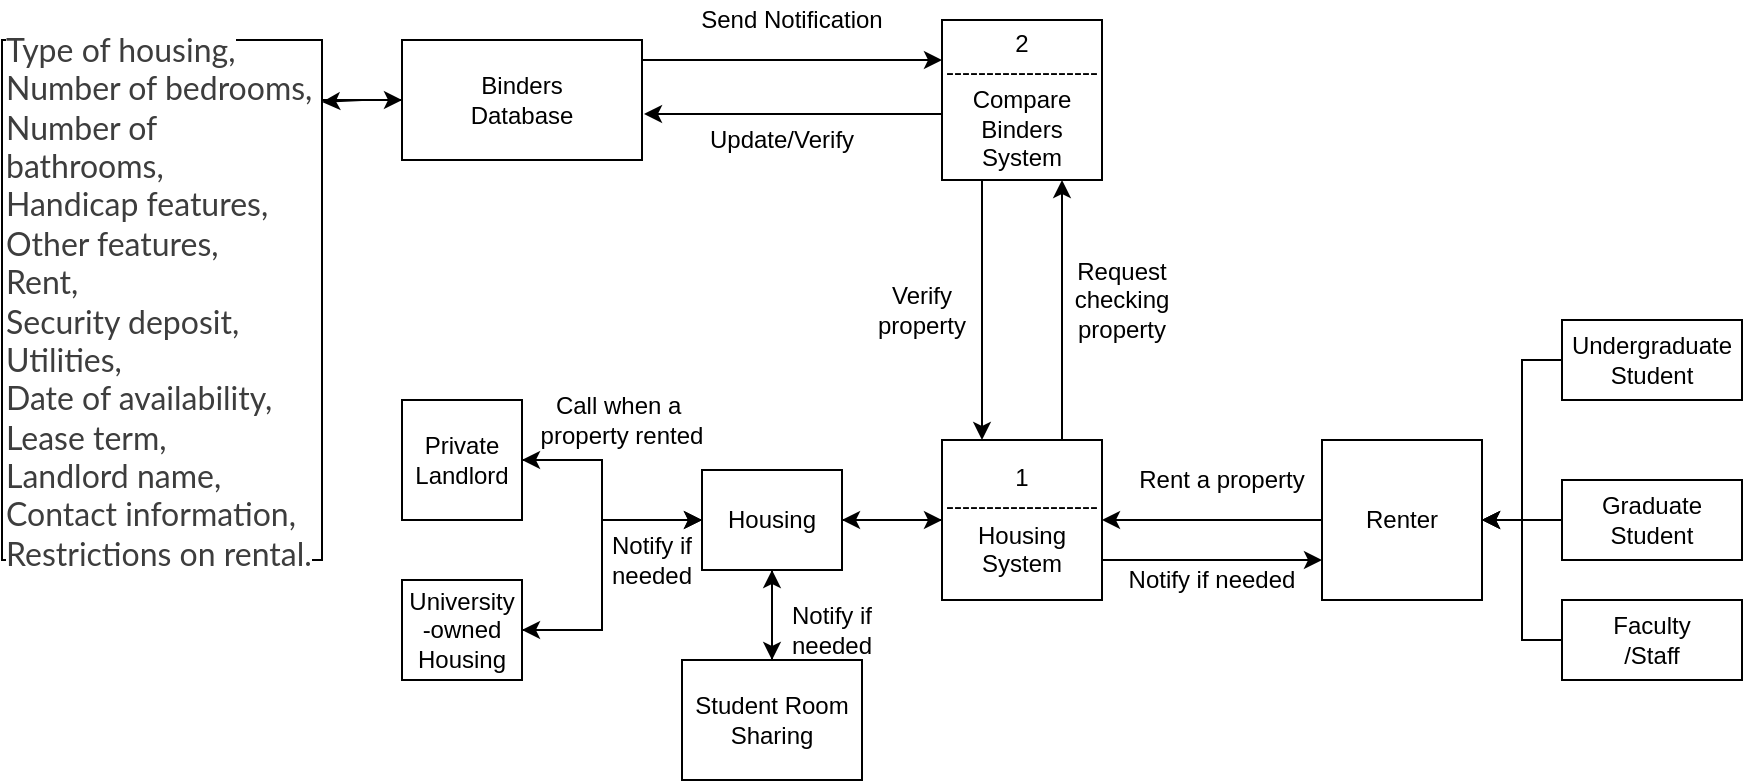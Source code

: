 <mxfile version="12.6.7" type="github" pages="3">
  <diagram id="C5RBs43oDa-KdzZeNtuy" name="Page-1">
    <mxGraphModel dx="1863" dy="423" grid="1" gridSize="10" guides="1" tooltips="1" connect="1" arrows="1" fold="1" page="1" pageScale="1" pageWidth="827" pageHeight="1169" math="0" shadow="0">
      <root>
        <mxCell id="WIyWlLk6GJQsqaUBKTNV-0"/>
        <mxCell id="WIyWlLk6GJQsqaUBKTNV-1" parent="WIyWlLk6GJQsqaUBKTNV-0"/>
        <mxCell id="mTkHNauvu4iv66YVwc-4-9" style="edgeStyle=orthogonalEdgeStyle;rounded=0;orthogonalLoop=1;jettySize=auto;html=1;entryX=0.75;entryY=1;entryDx=0;entryDy=0;exitX=0.75;exitY=0;exitDx=0;exitDy=0;" edge="1" parent="WIyWlLk6GJQsqaUBKTNV-1" source="mTkHNauvu4iv66YVwc-4-0" target="mTkHNauvu4iv66YVwc-4-6">
          <mxGeometry relative="1" as="geometry"/>
        </mxCell>
        <mxCell id="mTkHNauvu4iv66YVwc-4-36" style="edgeStyle=orthogonalEdgeStyle;rounded=0;orthogonalLoop=1;jettySize=auto;html=1;entryX=0;entryY=0.75;entryDx=0;entryDy=0;exitX=1;exitY=0.75;exitDx=0;exitDy=0;" edge="1" parent="WIyWlLk6GJQsqaUBKTNV-1" source="mTkHNauvu4iv66YVwc-4-0" target="mTkHNauvu4iv66YVwc-4-4">
          <mxGeometry relative="1" as="geometry"/>
        </mxCell>
        <mxCell id="GrdIAhHnGyFCKv5zgfp--24" style="edgeStyle=orthogonalEdgeStyle;rounded=0;orthogonalLoop=1;jettySize=auto;html=1;entryX=1;entryY=0.5;entryDx=0;entryDy=0;" edge="1" parent="WIyWlLk6GJQsqaUBKTNV-1" source="mTkHNauvu4iv66YVwc-4-0" target="GrdIAhHnGyFCKv5zgfp--2">
          <mxGeometry relative="1" as="geometry"/>
        </mxCell>
        <mxCell id="mTkHNauvu4iv66YVwc-4-0" value="1&lt;br&gt;-------------------&lt;br&gt;Housing&lt;br&gt;System" style="whiteSpace=wrap;html=1;aspect=fixed;" vertex="1" parent="WIyWlLk6GJQsqaUBKTNV-1">
          <mxGeometry x="380" y="230" width="80" height="80" as="geometry"/>
        </mxCell>
        <mxCell id="GrdIAhHnGyFCKv5zgfp--7" style="edgeStyle=orthogonalEdgeStyle;rounded=0;orthogonalLoop=1;jettySize=auto;html=1;entryX=0;entryY=0.5;entryDx=0;entryDy=0;" edge="1" parent="WIyWlLk6GJQsqaUBKTNV-1" source="mTkHNauvu4iv66YVwc-4-2" target="GrdIAhHnGyFCKv5zgfp--2">
          <mxGeometry relative="1" as="geometry">
            <mxPoint x="230" y="260" as="targetPoint"/>
            <Array as="points">
              <mxPoint x="210" y="240"/>
              <mxPoint x="210" y="270"/>
            </Array>
          </mxGeometry>
        </mxCell>
        <mxCell id="mTkHNauvu4iv66YVwc-4-2" value="Private&lt;br&gt;Landlord" style="whiteSpace=wrap;html=1;aspect=fixed;" vertex="1" parent="WIyWlLk6GJQsqaUBKTNV-1">
          <mxGeometry x="110" y="210" width="60" height="60" as="geometry"/>
        </mxCell>
        <mxCell id="mTkHNauvu4iv66YVwc-4-5" style="edgeStyle=orthogonalEdgeStyle;rounded=0;orthogonalLoop=1;jettySize=auto;html=1;entryX=1;entryY=0.5;entryDx=0;entryDy=0;" edge="1" parent="WIyWlLk6GJQsqaUBKTNV-1" source="mTkHNauvu4iv66YVwc-4-4" target="mTkHNauvu4iv66YVwc-4-0">
          <mxGeometry relative="1" as="geometry"/>
        </mxCell>
        <mxCell id="mTkHNauvu4iv66YVwc-4-4" value="Renter" style="whiteSpace=wrap;html=1;aspect=fixed;" vertex="1" parent="WIyWlLk6GJQsqaUBKTNV-1">
          <mxGeometry x="570" y="230" width="80" height="80" as="geometry"/>
        </mxCell>
        <mxCell id="mTkHNauvu4iv66YVwc-4-7" style="edgeStyle=orthogonalEdgeStyle;rounded=0;orthogonalLoop=1;jettySize=auto;html=1;" edge="1" parent="WIyWlLk6GJQsqaUBKTNV-1" source="mTkHNauvu4iv66YVwc-4-6">
          <mxGeometry relative="1" as="geometry">
            <mxPoint x="400" y="230" as="targetPoint"/>
            <Array as="points">
              <mxPoint x="400" y="230"/>
            </Array>
          </mxGeometry>
        </mxCell>
        <mxCell id="mTkHNauvu4iv66YVwc-4-22" style="edgeStyle=orthogonalEdgeStyle;rounded=0;orthogonalLoop=1;jettySize=auto;html=1;entryX=1.008;entryY=0.617;entryDx=0;entryDy=0;entryPerimeter=0;" edge="1" parent="WIyWlLk6GJQsqaUBKTNV-1" source="mTkHNauvu4iv66YVwc-4-6" target="mTkHNauvu4iv66YVwc-4-19">
          <mxGeometry relative="1" as="geometry">
            <Array as="points">
              <mxPoint x="231" y="67"/>
              <mxPoint x="231" y="67"/>
            </Array>
          </mxGeometry>
        </mxCell>
        <mxCell id="mTkHNauvu4iv66YVwc-4-6" value="2&lt;br&gt;-------------------&lt;br&gt;Compare&lt;br&gt;Binders&lt;br&gt;System" style="whiteSpace=wrap;html=1;aspect=fixed;" vertex="1" parent="WIyWlLk6GJQsqaUBKTNV-1">
          <mxGeometry x="380" y="20" width="80" height="80" as="geometry"/>
        </mxCell>
        <mxCell id="mTkHNauvu4iv66YVwc-4-15" value="Call when a&amp;nbsp; property rented" style="text;html=1;strokeColor=none;fillColor=none;align=center;verticalAlign=middle;whiteSpace=wrap;rounded=0;" vertex="1" parent="WIyWlLk6GJQsqaUBKTNV-1">
          <mxGeometry x="170" y="210" width="100" height="20" as="geometry"/>
        </mxCell>
        <mxCell id="mTkHNauvu4iv66YVwc-4-16" value="Rent a property" style="text;html=1;strokeColor=none;fillColor=none;align=center;verticalAlign=middle;whiteSpace=wrap;rounded=0;" vertex="1" parent="WIyWlLk6GJQsqaUBKTNV-1">
          <mxGeometry x="470" y="240" width="100" height="20" as="geometry"/>
        </mxCell>
        <mxCell id="mTkHNauvu4iv66YVwc-4-17" value="Request&lt;br&gt;checking&lt;br&gt;property" style="text;html=1;strokeColor=none;fillColor=none;align=center;verticalAlign=middle;whiteSpace=wrap;rounded=0;" vertex="1" parent="WIyWlLk6GJQsqaUBKTNV-1">
          <mxGeometry x="450" y="110" width="40" height="100" as="geometry"/>
        </mxCell>
        <mxCell id="mTkHNauvu4iv66YVwc-4-18" value="Verify&lt;br&gt;property" style="text;html=1;strokeColor=none;fillColor=none;align=center;verticalAlign=middle;whiteSpace=wrap;rounded=0;" vertex="1" parent="WIyWlLk6GJQsqaUBKTNV-1">
          <mxGeometry x="350" y="110" width="40" height="110" as="geometry"/>
        </mxCell>
        <mxCell id="mTkHNauvu4iv66YVwc-4-21" style="edgeStyle=orthogonalEdgeStyle;rounded=0;orthogonalLoop=1;jettySize=auto;html=1;" edge="1" parent="WIyWlLk6GJQsqaUBKTNV-1" source="mTkHNauvu4iv66YVwc-4-19">
          <mxGeometry relative="1" as="geometry">
            <mxPoint x="380" y="40" as="targetPoint"/>
            <Array as="points">
              <mxPoint x="380" y="40"/>
            </Array>
          </mxGeometry>
        </mxCell>
        <mxCell id="GrdIAhHnGyFCKv5zgfp--23" style="edgeStyle=orthogonalEdgeStyle;rounded=0;orthogonalLoop=1;jettySize=auto;html=1;entryX=1;entryY=0.119;entryDx=0;entryDy=0;entryPerimeter=0;" edge="1" parent="WIyWlLk6GJQsqaUBKTNV-1" source="mTkHNauvu4iv66YVwc-4-19" target="GrdIAhHnGyFCKv5zgfp--21">
          <mxGeometry relative="1" as="geometry">
            <Array as="points"/>
          </mxGeometry>
        </mxCell>
        <mxCell id="mTkHNauvu4iv66YVwc-4-19" value="Binders&lt;br&gt;Database" style="rounded=0;whiteSpace=wrap;html=1;" vertex="1" parent="WIyWlLk6GJQsqaUBKTNV-1">
          <mxGeometry x="110" y="30" width="120" height="60" as="geometry"/>
        </mxCell>
        <mxCell id="mTkHNauvu4iv66YVwc-4-23" value="Update/Verify" style="text;html=1;strokeColor=none;fillColor=none;align=center;verticalAlign=middle;whiteSpace=wrap;rounded=0;" vertex="1" parent="WIyWlLk6GJQsqaUBKTNV-1">
          <mxGeometry x="280" y="70" width="40" height="20" as="geometry"/>
        </mxCell>
        <mxCell id="mTkHNauvu4iv66YVwc-4-27" value="Send Notification" style="text;html=1;strokeColor=none;fillColor=none;align=center;verticalAlign=middle;whiteSpace=wrap;rounded=0;" vertex="1" parent="WIyWlLk6GJQsqaUBKTNV-1">
          <mxGeometry x="250" y="10" width="110" height="20" as="geometry"/>
        </mxCell>
        <mxCell id="mTkHNauvu4iv66YVwc-4-33" style="edgeStyle=orthogonalEdgeStyle;rounded=0;orthogonalLoop=1;jettySize=auto;html=1;entryX=1;entryY=0.5;entryDx=0;entryDy=0;" edge="1" parent="WIyWlLk6GJQsqaUBKTNV-1" source="mTkHNauvu4iv66YVwc-4-29" target="mTkHNauvu4iv66YVwc-4-4">
          <mxGeometry relative="1" as="geometry"/>
        </mxCell>
        <mxCell id="mTkHNauvu4iv66YVwc-4-29" value="Undergraduate&lt;br&gt;Student" style="rounded=0;whiteSpace=wrap;html=1;" vertex="1" parent="WIyWlLk6GJQsqaUBKTNV-1">
          <mxGeometry x="690" y="170" width="90" height="40" as="geometry"/>
        </mxCell>
        <mxCell id="mTkHNauvu4iv66YVwc-4-34" style="edgeStyle=orthogonalEdgeStyle;rounded=0;orthogonalLoop=1;jettySize=auto;html=1;" edge="1" parent="WIyWlLk6GJQsqaUBKTNV-1" source="mTkHNauvu4iv66YVwc-4-30">
          <mxGeometry relative="1" as="geometry">
            <mxPoint x="650" y="270" as="targetPoint"/>
          </mxGeometry>
        </mxCell>
        <mxCell id="mTkHNauvu4iv66YVwc-4-30" value="Graduate&lt;br&gt;Student" style="rounded=0;whiteSpace=wrap;html=1;" vertex="1" parent="WIyWlLk6GJQsqaUBKTNV-1">
          <mxGeometry x="690" y="250" width="90" height="40" as="geometry"/>
        </mxCell>
        <mxCell id="mTkHNauvu4iv66YVwc-4-35" style="edgeStyle=orthogonalEdgeStyle;rounded=0;orthogonalLoop=1;jettySize=auto;html=1;entryX=1;entryY=0.5;entryDx=0;entryDy=0;" edge="1" parent="WIyWlLk6GJQsqaUBKTNV-1" source="mTkHNauvu4iv66YVwc-4-32" target="mTkHNauvu4iv66YVwc-4-4">
          <mxGeometry relative="1" as="geometry"/>
        </mxCell>
        <mxCell id="mTkHNauvu4iv66YVwc-4-32" value="Faculty&lt;br&gt;/Staff" style="rounded=0;whiteSpace=wrap;html=1;" vertex="1" parent="WIyWlLk6GJQsqaUBKTNV-1">
          <mxGeometry x="690" y="310" width="90" height="40" as="geometry"/>
        </mxCell>
        <mxCell id="mTkHNauvu4iv66YVwc-4-39" value="Notify if needed" style="text;html=1;strokeColor=none;fillColor=none;align=center;verticalAlign=middle;whiteSpace=wrap;rounded=0;" vertex="1" parent="WIyWlLk6GJQsqaUBKTNV-1">
          <mxGeometry x="470" y="290" width="90" height="20" as="geometry"/>
        </mxCell>
        <mxCell id="GrdIAhHnGyFCKv5zgfp--8" style="edgeStyle=orthogonalEdgeStyle;rounded=0;orthogonalLoop=1;jettySize=auto;html=1;entryX=0;entryY=0.5;entryDx=0;entryDy=0;" edge="1" parent="WIyWlLk6GJQsqaUBKTNV-1" source="GrdIAhHnGyFCKv5zgfp--2" target="mTkHNauvu4iv66YVwc-4-0">
          <mxGeometry relative="1" as="geometry"/>
        </mxCell>
        <mxCell id="GrdIAhHnGyFCKv5zgfp--15" style="edgeStyle=orthogonalEdgeStyle;rounded=0;orthogonalLoop=1;jettySize=auto;html=1;" edge="1" parent="WIyWlLk6GJQsqaUBKTNV-1" source="GrdIAhHnGyFCKv5zgfp--2">
          <mxGeometry relative="1" as="geometry">
            <mxPoint x="170" y="240" as="targetPoint"/>
            <Array as="points">
              <mxPoint x="210" y="270"/>
              <mxPoint x="210" y="240"/>
            </Array>
          </mxGeometry>
        </mxCell>
        <mxCell id="GrdIAhHnGyFCKv5zgfp--16" style="edgeStyle=orthogonalEdgeStyle;rounded=0;orthogonalLoop=1;jettySize=auto;html=1;entryX=1;entryY=0.5;entryDx=0;entryDy=0;" edge="1" parent="WIyWlLk6GJQsqaUBKTNV-1" source="GrdIAhHnGyFCKv5zgfp--2" target="GrdIAhHnGyFCKv5zgfp--4">
          <mxGeometry relative="1" as="geometry">
            <Array as="points">
              <mxPoint x="210" y="270"/>
              <mxPoint x="210" y="325"/>
            </Array>
          </mxGeometry>
        </mxCell>
        <mxCell id="GrdIAhHnGyFCKv5zgfp--17" style="edgeStyle=orthogonalEdgeStyle;rounded=0;orthogonalLoop=1;jettySize=auto;html=1;" edge="1" parent="WIyWlLk6GJQsqaUBKTNV-1" source="GrdIAhHnGyFCKv5zgfp--2" target="GrdIAhHnGyFCKv5zgfp--13">
          <mxGeometry relative="1" as="geometry"/>
        </mxCell>
        <mxCell id="GrdIAhHnGyFCKv5zgfp--2" value="Housing" style="rounded=0;whiteSpace=wrap;html=1;" vertex="1" parent="WIyWlLk6GJQsqaUBKTNV-1">
          <mxGeometry x="260" y="245" width="70" height="50" as="geometry"/>
        </mxCell>
        <mxCell id="GrdIAhHnGyFCKv5zgfp--6" style="edgeStyle=orthogonalEdgeStyle;rounded=0;orthogonalLoop=1;jettySize=auto;html=1;entryX=0;entryY=0.5;entryDx=0;entryDy=0;" edge="1" parent="WIyWlLk6GJQsqaUBKTNV-1" source="GrdIAhHnGyFCKv5zgfp--4" target="GrdIAhHnGyFCKv5zgfp--2">
          <mxGeometry relative="1" as="geometry">
            <Array as="points">
              <mxPoint x="210" y="325"/>
              <mxPoint x="210" y="270"/>
            </Array>
          </mxGeometry>
        </mxCell>
        <mxCell id="GrdIAhHnGyFCKv5zgfp--4" value="University&lt;br&gt;-owned&lt;br&gt;Housing" style="rounded=0;whiteSpace=wrap;html=1;" vertex="1" parent="WIyWlLk6GJQsqaUBKTNV-1">
          <mxGeometry x="110" y="300" width="60" height="50" as="geometry"/>
        </mxCell>
        <mxCell id="GrdIAhHnGyFCKv5zgfp--5" style="edgeStyle=orthogonalEdgeStyle;rounded=0;orthogonalLoop=1;jettySize=auto;html=1;exitX=0.5;exitY=1;exitDx=0;exitDy=0;" edge="1" parent="WIyWlLk6GJQsqaUBKTNV-1" source="GrdIAhHnGyFCKv5zgfp--2" target="GrdIAhHnGyFCKv5zgfp--2">
          <mxGeometry relative="1" as="geometry"/>
        </mxCell>
        <mxCell id="GrdIAhHnGyFCKv5zgfp--14" style="edgeStyle=orthogonalEdgeStyle;rounded=0;orthogonalLoop=1;jettySize=auto;html=1;entryX=0.5;entryY=1;entryDx=0;entryDy=0;" edge="1" parent="WIyWlLk6GJQsqaUBKTNV-1" source="GrdIAhHnGyFCKv5zgfp--13" target="GrdIAhHnGyFCKv5zgfp--2">
          <mxGeometry relative="1" as="geometry">
            <mxPoint x="295" y="300" as="targetPoint"/>
          </mxGeometry>
        </mxCell>
        <mxCell id="GrdIAhHnGyFCKv5zgfp--13" value="Student Room&lt;br&gt;Sharing" style="rounded=0;whiteSpace=wrap;html=1;" vertex="1" parent="WIyWlLk6GJQsqaUBKTNV-1">
          <mxGeometry x="250" y="340" width="90" height="60" as="geometry"/>
        </mxCell>
        <mxCell id="GrdIAhHnGyFCKv5zgfp--18" value="Notify if &lt;br&gt;needed" style="text;html=1;strokeColor=none;fillColor=none;align=center;verticalAlign=middle;whiteSpace=wrap;rounded=0;" vertex="1" parent="WIyWlLk6GJQsqaUBKTNV-1">
          <mxGeometry x="190" y="280" width="90" height="20" as="geometry"/>
        </mxCell>
        <mxCell id="GrdIAhHnGyFCKv5zgfp--19" value="Notify if &lt;br&gt;needed" style="text;html=1;strokeColor=none;fillColor=none;align=center;verticalAlign=middle;whiteSpace=wrap;rounded=0;" vertex="1" parent="WIyWlLk6GJQsqaUBKTNV-1">
          <mxGeometry x="280" y="315" width="90" height="20" as="geometry"/>
        </mxCell>
        <mxCell id="GrdIAhHnGyFCKv5zgfp--22" style="edgeStyle=orthogonalEdgeStyle;rounded=0;orthogonalLoop=1;jettySize=auto;html=1;entryX=0;entryY=0.5;entryDx=0;entryDy=0;" edge="1" parent="WIyWlLk6GJQsqaUBKTNV-1" source="GrdIAhHnGyFCKv5zgfp--21" target="mTkHNauvu4iv66YVwc-4-19">
          <mxGeometry relative="1" as="geometry">
            <Array as="points">
              <mxPoint x="80" y="60"/>
              <mxPoint x="80" y="60"/>
            </Array>
          </mxGeometry>
        </mxCell>
        <mxCell id="GrdIAhHnGyFCKv5zgfp--21" value="&lt;span style=&quot;white-space: normal ; color: rgb(61 , 61 , 61) ; font-family: &amp;#34;lato&amp;#34; , &amp;#34;helvetica neue&amp;#34; , &amp;#34;helvetica&amp;#34; , &amp;#34;arial&amp;#34; , sans-serif ; font-size: 16px ; background-color: rgb(255 , 255 , 255)&quot;&gt;Type of housing,&lt;br&gt;Number of bedrooms, &lt;br&gt;Number of bathrooms, &lt;br&gt;Handicap features, &lt;br&gt;Other features, &lt;br&gt;Rent, &lt;br&gt;Security deposit, &lt;br&gt;Utilities, &lt;br&gt;Date of availability, &lt;br&gt;Lease term, &lt;br&gt;Landlord name,&lt;br&gt;Contact information, &lt;br&gt;Restrictions on rental.&lt;/span&gt;" style="rounded=0;whiteSpace=wrap;html=1;align=left;" vertex="1" parent="WIyWlLk6GJQsqaUBKTNV-1">
          <mxGeometry x="-90" y="30" width="160" height="260" as="geometry"/>
        </mxCell>
      </root>
    </mxGraphModel>
  </diagram>
  <diagram id="h-ODMJi4Z1KUkdCkNL1t" name="Page-2">
    <mxGraphModel dx="791" dy="508" grid="1" gridSize="10" guides="1" tooltips="1" connect="1" arrows="1" fold="1" page="1" pageScale="1" pageWidth="850" pageHeight="1100" math="0" shadow="0">
      <root>
        <mxCell id="EYLYkQcETegQVdvbbRzi-0"/>
        <mxCell id="EYLYkQcETegQVdvbbRzi-1" parent="EYLYkQcETegQVdvbbRzi-0"/>
        <mxCell id="fQNZ1HVMGjg-w0VwrTwT-0" style="edgeStyle=orthogonalEdgeStyle;rounded=0;orthogonalLoop=1;jettySize=auto;html=1;entryX=0.75;entryY=1;entryDx=0;entryDy=0;exitX=0.75;exitY=0;exitDx=0;exitDy=0;" edge="1" parent="EYLYkQcETegQVdvbbRzi-1" source="fQNZ1HVMGjg-w0VwrTwT-2" target="fQNZ1HVMGjg-w0VwrTwT-9">
          <mxGeometry relative="1" as="geometry"/>
        </mxCell>
        <mxCell id="fQNZ1HVMGjg-w0VwrTwT-1" style="edgeStyle=orthogonalEdgeStyle;rounded=0;orthogonalLoop=1;jettySize=auto;html=1;entryX=0;entryY=0.75;entryDx=0;entryDy=0;exitX=1;exitY=0.75;exitDx=0;exitDy=0;" edge="1" parent="EYLYkQcETegQVdvbbRzi-1" source="fQNZ1HVMGjg-w0VwrTwT-2" target="fQNZ1HVMGjg-w0VwrTwT-6">
          <mxGeometry relative="1" as="geometry"/>
        </mxCell>
        <mxCell id="fQNZ1HVMGjg-w0VwrTwT-2" value="0&lt;br&gt;-------------------&lt;br&gt;Housing&lt;br&gt;System" style="whiteSpace=wrap;html=1;aspect=fixed;" vertex="1" parent="EYLYkQcETegQVdvbbRzi-1">
          <mxGeometry x="380" y="230" width="80" height="80" as="geometry"/>
        </mxCell>
        <mxCell id="fQNZ1HVMGjg-w0VwrTwT-3" style="edgeStyle=orthogonalEdgeStyle;rounded=0;orthogonalLoop=1;jettySize=auto;html=1;" edge="1" parent="EYLYkQcETegQVdvbbRzi-1" source="fQNZ1HVMGjg-w0VwrTwT-4" target="fQNZ1HVMGjg-w0VwrTwT-2">
          <mxGeometry relative="1" as="geometry"/>
        </mxCell>
        <mxCell id="fQNZ1HVMGjg-w0VwrTwT-4" value="Private&lt;br&gt;Landlord" style="whiteSpace=wrap;html=1;aspect=fixed;" vertex="1" parent="EYLYkQcETegQVdvbbRzi-1">
          <mxGeometry x="130" y="230" width="80" height="80" as="geometry"/>
        </mxCell>
        <mxCell id="fQNZ1HVMGjg-w0VwrTwT-5" style="edgeStyle=orthogonalEdgeStyle;rounded=0;orthogonalLoop=1;jettySize=auto;html=1;entryX=1;entryY=0.5;entryDx=0;entryDy=0;" edge="1" parent="EYLYkQcETegQVdvbbRzi-1" source="fQNZ1HVMGjg-w0VwrTwT-6" target="fQNZ1HVMGjg-w0VwrTwT-2">
          <mxGeometry relative="1" as="geometry"/>
        </mxCell>
        <mxCell id="fQNZ1HVMGjg-w0VwrTwT-6" value="Renter" style="whiteSpace=wrap;html=1;aspect=fixed;" vertex="1" parent="EYLYkQcETegQVdvbbRzi-1">
          <mxGeometry x="570" y="230" width="80" height="80" as="geometry"/>
        </mxCell>
        <mxCell id="fQNZ1HVMGjg-w0VwrTwT-7" style="edgeStyle=orthogonalEdgeStyle;rounded=0;orthogonalLoop=1;jettySize=auto;html=1;" edge="1" parent="EYLYkQcETegQVdvbbRzi-1" source="fQNZ1HVMGjg-w0VwrTwT-9">
          <mxGeometry relative="1" as="geometry">
            <mxPoint x="400" y="230" as="targetPoint"/>
            <Array as="points">
              <mxPoint x="400" y="230"/>
            </Array>
          </mxGeometry>
        </mxCell>
        <mxCell id="fQNZ1HVMGjg-w0VwrTwT-8" style="edgeStyle=orthogonalEdgeStyle;rounded=0;orthogonalLoop=1;jettySize=auto;html=1;entryX=1.008;entryY=0.617;entryDx=0;entryDy=0;entryPerimeter=0;" edge="1" parent="EYLYkQcETegQVdvbbRzi-1" source="fQNZ1HVMGjg-w0VwrTwT-9" target="fQNZ1HVMGjg-w0VwrTwT-15">
          <mxGeometry relative="1" as="geometry">
            <Array as="points">
              <mxPoint x="231" y="67"/>
              <mxPoint x="231" y="67"/>
            </Array>
          </mxGeometry>
        </mxCell>
        <mxCell id="fQNZ1HVMGjg-w0VwrTwT-9" value="0&lt;br&gt;-------------------&lt;br&gt;Compare&lt;br&gt;Binders&lt;br&gt;System" style="whiteSpace=wrap;html=1;aspect=fixed;" vertex="1" parent="EYLYkQcETegQVdvbbRzi-1">
          <mxGeometry x="380" y="20" width="80" height="80" as="geometry"/>
        </mxCell>
        <mxCell id="fQNZ1HVMGjg-w0VwrTwT-10" value="Call when a&amp;nbsp; property rented" style="text;html=1;strokeColor=none;fillColor=none;align=center;verticalAlign=middle;whiteSpace=wrap;rounded=0;" vertex="1" parent="EYLYkQcETegQVdvbbRzi-1">
          <mxGeometry x="240" y="240" width="100" height="20" as="geometry"/>
        </mxCell>
        <mxCell id="fQNZ1HVMGjg-w0VwrTwT-11" value="Rent a property" style="text;html=1;strokeColor=none;fillColor=none;align=center;verticalAlign=middle;whiteSpace=wrap;rounded=0;" vertex="1" parent="EYLYkQcETegQVdvbbRzi-1">
          <mxGeometry x="470" y="240" width="100" height="20" as="geometry"/>
        </mxCell>
        <mxCell id="fQNZ1HVMGjg-w0VwrTwT-12" value="Request&lt;br&gt;checking&lt;br&gt;property" style="text;html=1;strokeColor=none;fillColor=none;align=center;verticalAlign=middle;whiteSpace=wrap;rounded=0;" vertex="1" parent="EYLYkQcETegQVdvbbRzi-1">
          <mxGeometry x="450" y="110" width="40" height="100" as="geometry"/>
        </mxCell>
        <mxCell id="fQNZ1HVMGjg-w0VwrTwT-13" value="Verify&lt;br&gt;property" style="text;html=1;strokeColor=none;fillColor=none;align=center;verticalAlign=middle;whiteSpace=wrap;rounded=0;" vertex="1" parent="EYLYkQcETegQVdvbbRzi-1">
          <mxGeometry x="350" y="110" width="40" height="110" as="geometry"/>
        </mxCell>
        <mxCell id="fQNZ1HVMGjg-w0VwrTwT-14" style="edgeStyle=orthogonalEdgeStyle;rounded=0;orthogonalLoop=1;jettySize=auto;html=1;" edge="1" parent="EYLYkQcETegQVdvbbRzi-1" source="fQNZ1HVMGjg-w0VwrTwT-15">
          <mxGeometry relative="1" as="geometry">
            <mxPoint x="380" y="40" as="targetPoint"/>
            <Array as="points">
              <mxPoint x="380" y="40"/>
            </Array>
          </mxGeometry>
        </mxCell>
        <mxCell id="fQNZ1HVMGjg-w0VwrTwT-15" value="Binders&lt;br&gt;Database" style="rounded=0;whiteSpace=wrap;html=1;" vertex="1" parent="EYLYkQcETegQVdvbbRzi-1">
          <mxGeometry x="110" y="30" width="120" height="60" as="geometry"/>
        </mxCell>
        <mxCell id="fQNZ1HVMGjg-w0VwrTwT-16" value="Update/Verify" style="text;html=1;strokeColor=none;fillColor=none;align=center;verticalAlign=middle;whiteSpace=wrap;rounded=0;" vertex="1" parent="EYLYkQcETegQVdvbbRzi-1">
          <mxGeometry x="280" y="70" width="40" height="20" as="geometry"/>
        </mxCell>
        <mxCell id="fQNZ1HVMGjg-w0VwrTwT-17" style="edgeStyle=orthogonalEdgeStyle;rounded=0;orthogonalLoop=1;jettySize=auto;html=1;entryX=1;entryY=0.5;entryDx=0;entryDy=0;" edge="1" parent="EYLYkQcETegQVdvbbRzi-1" source="fQNZ1HVMGjg-w0VwrTwT-18" target="fQNZ1HVMGjg-w0VwrTwT-6">
          <mxGeometry relative="1" as="geometry"/>
        </mxCell>
        <mxCell id="fQNZ1HVMGjg-w0VwrTwT-18" value="Undergraduate&lt;br&gt;Student" style="rounded=0;whiteSpace=wrap;html=1;" vertex="1" parent="EYLYkQcETegQVdvbbRzi-1">
          <mxGeometry x="690" y="170" width="90" height="40" as="geometry"/>
        </mxCell>
        <mxCell id="fQNZ1HVMGjg-w0VwrTwT-19" style="edgeStyle=orthogonalEdgeStyle;rounded=0;orthogonalLoop=1;jettySize=auto;html=1;" edge="1" parent="EYLYkQcETegQVdvbbRzi-1" source="fQNZ1HVMGjg-w0VwrTwT-20">
          <mxGeometry relative="1" as="geometry">
            <mxPoint x="650" y="270" as="targetPoint"/>
          </mxGeometry>
        </mxCell>
        <mxCell id="fQNZ1HVMGjg-w0VwrTwT-20" value="Graduate&lt;br&gt;Student" style="rounded=0;whiteSpace=wrap;html=1;" vertex="1" parent="EYLYkQcETegQVdvbbRzi-1">
          <mxGeometry x="690" y="250" width="90" height="40" as="geometry"/>
        </mxCell>
        <mxCell id="fQNZ1HVMGjg-w0VwrTwT-21" style="edgeStyle=orthogonalEdgeStyle;rounded=0;orthogonalLoop=1;jettySize=auto;html=1;entryX=1;entryY=0.5;entryDx=0;entryDy=0;" edge="1" parent="EYLYkQcETegQVdvbbRzi-1" source="fQNZ1HVMGjg-w0VwrTwT-22" target="fQNZ1HVMGjg-w0VwrTwT-6">
          <mxGeometry relative="1" as="geometry"/>
        </mxCell>
        <mxCell id="fQNZ1HVMGjg-w0VwrTwT-22" value="Faculty&lt;br&gt;/Staff" style="rounded=0;whiteSpace=wrap;html=1;" vertex="1" parent="EYLYkQcETegQVdvbbRzi-1">
          <mxGeometry x="690" y="310" width="90" height="40" as="geometry"/>
        </mxCell>
        <mxCell id="fQNZ1HVMGjg-w0VwrTwT-23" value="Notify if needed" style="text;html=1;strokeColor=none;fillColor=none;align=center;verticalAlign=middle;whiteSpace=wrap;rounded=0;" vertex="1" parent="EYLYkQcETegQVdvbbRzi-1">
          <mxGeometry x="470" y="290" width="90" height="20" as="geometry"/>
        </mxCell>
      </root>
    </mxGraphModel>
  </diagram>
  <diagram id="NI5EGlcNyOQekoo_bJos" name="Page-3">
    <mxGraphModel dx="931" dy="598" grid="1" gridSize="10" guides="1" tooltips="1" connect="1" arrows="1" fold="1" page="1" pageScale="1" pageWidth="850" pageHeight="1100" math="0" shadow="0">
      <root>
        <mxCell id="7apdQy0aeO-d_sawZZcG-0"/>
        <mxCell id="7apdQy0aeO-d_sawZZcG-1" parent="7apdQy0aeO-d_sawZZcG-0"/>
        <mxCell id="7apdQy0aeO-d_sawZZcG-2" style="edgeStyle=orthogonalEdgeStyle;rounded=0;orthogonalLoop=1;jettySize=auto;html=1;entryX=0.75;entryY=1;entryDx=0;entryDy=0;exitX=0.75;exitY=0;exitDx=0;exitDy=0;" edge="1" parent="7apdQy0aeO-d_sawZZcG-1" source="7apdQy0aeO-d_sawZZcG-4" target="7apdQy0aeO-d_sawZZcG-11">
          <mxGeometry relative="1" as="geometry"/>
        </mxCell>
        <mxCell id="7apdQy0aeO-d_sawZZcG-3" style="edgeStyle=orthogonalEdgeStyle;rounded=0;orthogonalLoop=1;jettySize=auto;html=1;entryX=0;entryY=0.75;entryDx=0;entryDy=0;exitX=1;exitY=0.75;exitDx=0;exitDy=0;" edge="1" parent="7apdQy0aeO-d_sawZZcG-1" source="7apdQy0aeO-d_sawZZcG-4" target="7apdQy0aeO-d_sawZZcG-8">
          <mxGeometry relative="1" as="geometry"/>
        </mxCell>
        <mxCell id="7apdQy0aeO-d_sawZZcG-4" value="0&lt;br&gt;-------------------&lt;br&gt;Housing&lt;br&gt;System" style="whiteSpace=wrap;html=1;aspect=fixed;" vertex="1" parent="7apdQy0aeO-d_sawZZcG-1">
          <mxGeometry x="380" y="230" width="80" height="80" as="geometry"/>
        </mxCell>
        <mxCell id="7apdQy0aeO-d_sawZZcG-5" style="edgeStyle=orthogonalEdgeStyle;rounded=0;orthogonalLoop=1;jettySize=auto;html=1;" edge="1" parent="7apdQy0aeO-d_sawZZcG-1" source="7apdQy0aeO-d_sawZZcG-6" target="7apdQy0aeO-d_sawZZcG-4">
          <mxGeometry relative="1" as="geometry"/>
        </mxCell>
        <mxCell id="7apdQy0aeO-d_sawZZcG-6" value="Private&lt;br&gt;Landlord" style="whiteSpace=wrap;html=1;aspect=fixed;" vertex="1" parent="7apdQy0aeO-d_sawZZcG-1">
          <mxGeometry x="130" y="230" width="80" height="80" as="geometry"/>
        </mxCell>
        <mxCell id="7apdQy0aeO-d_sawZZcG-7" style="edgeStyle=orthogonalEdgeStyle;rounded=0;orthogonalLoop=1;jettySize=auto;html=1;entryX=1;entryY=0.5;entryDx=0;entryDy=0;" edge="1" parent="7apdQy0aeO-d_sawZZcG-1" source="7apdQy0aeO-d_sawZZcG-8" target="7apdQy0aeO-d_sawZZcG-4">
          <mxGeometry relative="1" as="geometry"/>
        </mxCell>
        <mxCell id="7apdQy0aeO-d_sawZZcG-8" value="Renter" style="whiteSpace=wrap;html=1;aspect=fixed;" vertex="1" parent="7apdQy0aeO-d_sawZZcG-1">
          <mxGeometry x="570" y="230" width="80" height="80" as="geometry"/>
        </mxCell>
        <mxCell id="7apdQy0aeO-d_sawZZcG-9" style="edgeStyle=orthogonalEdgeStyle;rounded=0;orthogonalLoop=1;jettySize=auto;html=1;" edge="1" parent="7apdQy0aeO-d_sawZZcG-1" source="7apdQy0aeO-d_sawZZcG-11">
          <mxGeometry relative="1" as="geometry">
            <mxPoint x="400" y="230" as="targetPoint"/>
            <Array as="points">
              <mxPoint x="400" y="230"/>
            </Array>
          </mxGeometry>
        </mxCell>
        <mxCell id="7apdQy0aeO-d_sawZZcG-10" style="edgeStyle=orthogonalEdgeStyle;rounded=0;orthogonalLoop=1;jettySize=auto;html=1;entryX=1.008;entryY=0.617;entryDx=0;entryDy=0;entryPerimeter=0;" edge="1" parent="7apdQy0aeO-d_sawZZcG-1" source="7apdQy0aeO-d_sawZZcG-11" target="7apdQy0aeO-d_sawZZcG-17">
          <mxGeometry relative="1" as="geometry">
            <Array as="points">
              <mxPoint x="231" y="67"/>
              <mxPoint x="231" y="67"/>
            </Array>
          </mxGeometry>
        </mxCell>
        <mxCell id="7apdQy0aeO-d_sawZZcG-11" value="0&lt;br&gt;-------------------&lt;br&gt;Compare&lt;br&gt;Binders&lt;br&gt;System" style="whiteSpace=wrap;html=1;aspect=fixed;" vertex="1" parent="7apdQy0aeO-d_sawZZcG-1">
          <mxGeometry x="380" y="20" width="80" height="80" as="geometry"/>
        </mxCell>
        <mxCell id="7apdQy0aeO-d_sawZZcG-12" value="Call when a&amp;nbsp; property rented" style="text;html=1;strokeColor=none;fillColor=none;align=center;verticalAlign=middle;whiteSpace=wrap;rounded=0;" vertex="1" parent="7apdQy0aeO-d_sawZZcG-1">
          <mxGeometry x="240" y="240" width="100" height="20" as="geometry"/>
        </mxCell>
        <mxCell id="7apdQy0aeO-d_sawZZcG-13" value="Rent a property" style="text;html=1;strokeColor=none;fillColor=none;align=center;verticalAlign=middle;whiteSpace=wrap;rounded=0;" vertex="1" parent="7apdQy0aeO-d_sawZZcG-1">
          <mxGeometry x="470" y="240" width="100" height="20" as="geometry"/>
        </mxCell>
        <mxCell id="7apdQy0aeO-d_sawZZcG-14" value="Request&lt;br&gt;checking&lt;br&gt;property" style="text;html=1;strokeColor=none;fillColor=none;align=center;verticalAlign=middle;whiteSpace=wrap;rounded=0;" vertex="1" parent="7apdQy0aeO-d_sawZZcG-1">
          <mxGeometry x="450" y="110" width="40" height="100" as="geometry"/>
        </mxCell>
        <mxCell id="7apdQy0aeO-d_sawZZcG-15" value="Verify&lt;br&gt;property" style="text;html=1;strokeColor=none;fillColor=none;align=center;verticalAlign=middle;whiteSpace=wrap;rounded=0;" vertex="1" parent="7apdQy0aeO-d_sawZZcG-1">
          <mxGeometry x="350" y="110" width="40" height="110" as="geometry"/>
        </mxCell>
        <mxCell id="7apdQy0aeO-d_sawZZcG-16" style="edgeStyle=orthogonalEdgeStyle;rounded=0;orthogonalLoop=1;jettySize=auto;html=1;" edge="1" parent="7apdQy0aeO-d_sawZZcG-1" source="7apdQy0aeO-d_sawZZcG-17">
          <mxGeometry relative="1" as="geometry">
            <mxPoint x="380" y="40" as="targetPoint"/>
            <Array as="points">
              <mxPoint x="380" y="40"/>
            </Array>
          </mxGeometry>
        </mxCell>
        <mxCell id="7apdQy0aeO-d_sawZZcG-17" value="Binders&lt;br&gt;Database" style="rounded=0;whiteSpace=wrap;html=1;" vertex="1" parent="7apdQy0aeO-d_sawZZcG-1">
          <mxGeometry x="110" y="30" width="120" height="60" as="geometry"/>
        </mxCell>
        <mxCell id="7apdQy0aeO-d_sawZZcG-18" value="Update/Verify" style="text;html=1;strokeColor=none;fillColor=none;align=center;verticalAlign=middle;whiteSpace=wrap;rounded=0;" vertex="1" parent="7apdQy0aeO-d_sawZZcG-1">
          <mxGeometry x="280" y="70" width="40" height="20" as="geometry"/>
        </mxCell>
        <mxCell id="7apdQy0aeO-d_sawZZcG-19" style="edgeStyle=orthogonalEdgeStyle;rounded=0;orthogonalLoop=1;jettySize=auto;html=1;entryX=1;entryY=0.5;entryDx=0;entryDy=0;" edge="1" parent="7apdQy0aeO-d_sawZZcG-1" source="7apdQy0aeO-d_sawZZcG-20" target="7apdQy0aeO-d_sawZZcG-8">
          <mxGeometry relative="1" as="geometry"/>
        </mxCell>
        <mxCell id="7apdQy0aeO-d_sawZZcG-20" value="Undergraduate&lt;br&gt;Student" style="rounded=0;whiteSpace=wrap;html=1;" vertex="1" parent="7apdQy0aeO-d_sawZZcG-1">
          <mxGeometry x="690" y="170" width="90" height="40" as="geometry"/>
        </mxCell>
        <mxCell id="7apdQy0aeO-d_sawZZcG-21" style="edgeStyle=orthogonalEdgeStyle;rounded=0;orthogonalLoop=1;jettySize=auto;html=1;" edge="1" parent="7apdQy0aeO-d_sawZZcG-1" source="7apdQy0aeO-d_sawZZcG-22">
          <mxGeometry relative="1" as="geometry">
            <mxPoint x="650" y="270" as="targetPoint"/>
          </mxGeometry>
        </mxCell>
        <mxCell id="7apdQy0aeO-d_sawZZcG-22" value="Graduate&lt;br&gt;Student" style="rounded=0;whiteSpace=wrap;html=1;" vertex="1" parent="7apdQy0aeO-d_sawZZcG-1">
          <mxGeometry x="690" y="250" width="90" height="40" as="geometry"/>
        </mxCell>
        <mxCell id="7apdQy0aeO-d_sawZZcG-23" style="edgeStyle=orthogonalEdgeStyle;rounded=0;orthogonalLoop=1;jettySize=auto;html=1;entryX=1;entryY=0.5;entryDx=0;entryDy=0;" edge="1" parent="7apdQy0aeO-d_sawZZcG-1" source="7apdQy0aeO-d_sawZZcG-24" target="7apdQy0aeO-d_sawZZcG-8">
          <mxGeometry relative="1" as="geometry"/>
        </mxCell>
        <mxCell id="7apdQy0aeO-d_sawZZcG-24" value="Faculty&lt;br&gt;/Staff" style="rounded=0;whiteSpace=wrap;html=1;" vertex="1" parent="7apdQy0aeO-d_sawZZcG-1">
          <mxGeometry x="690" y="310" width="90" height="40" as="geometry"/>
        </mxCell>
        <mxCell id="7apdQy0aeO-d_sawZZcG-25" value="Notify if needed" style="text;html=1;strokeColor=none;fillColor=none;align=center;verticalAlign=middle;whiteSpace=wrap;rounded=0;" vertex="1" parent="7apdQy0aeO-d_sawZZcG-1">
          <mxGeometry x="470" y="290" width="90" height="20" as="geometry"/>
        </mxCell>
      </root>
    </mxGraphModel>
  </diagram>
</mxfile>
